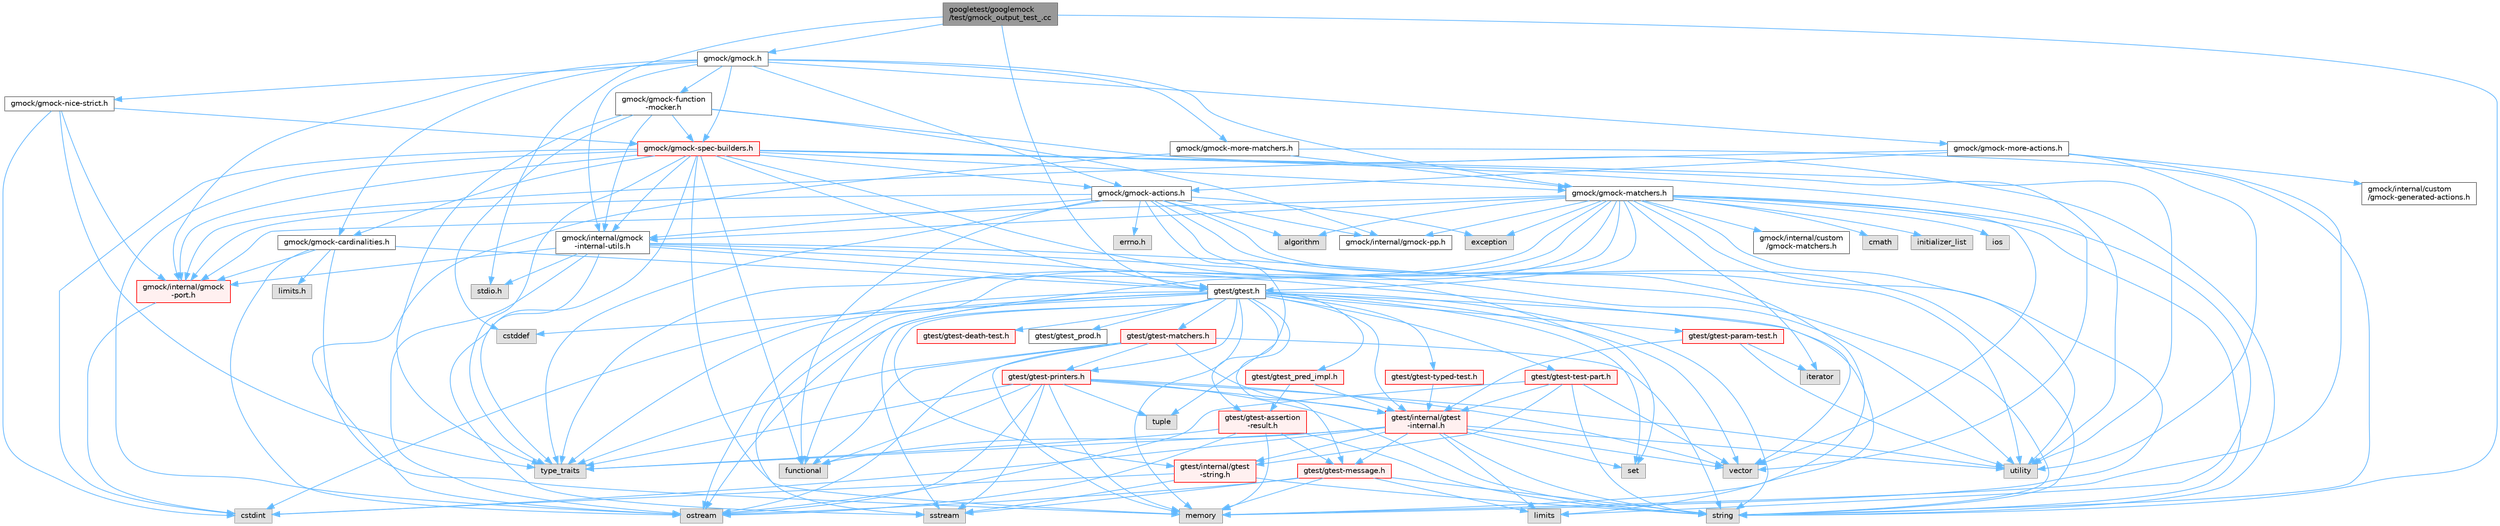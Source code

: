 digraph "googletest/googlemock/test/gmock_output_test_.cc"
{
 // LATEX_PDF_SIZE
  bgcolor="transparent";
  edge [fontname=Helvetica,fontsize=10,labelfontname=Helvetica,labelfontsize=10];
  node [fontname=Helvetica,fontsize=10,shape=box,height=0.2,width=0.4];
  Node1 [id="Node000001",label="googletest/googlemock\l/test/gmock_output_test_.cc",height=0.2,width=0.4,color="gray40", fillcolor="grey60", style="filled", fontcolor="black",tooltip=" "];
  Node1 -> Node2 [id="edge1_Node000001_Node000002",color="steelblue1",style="solid",tooltip=" "];
  Node2 [id="Node000002",label="stdio.h",height=0.2,width=0.4,color="grey60", fillcolor="#E0E0E0", style="filled",tooltip=" "];
  Node1 -> Node3 [id="edge2_Node000001_Node000003",color="steelblue1",style="solid",tooltip=" "];
  Node3 [id="Node000003",label="string",height=0.2,width=0.4,color="grey60", fillcolor="#E0E0E0", style="filled",tooltip=" "];
  Node1 -> Node4 [id="edge3_Node000001_Node000004",color="steelblue1",style="solid",tooltip=" "];
  Node4 [id="Node000004",label="gmock/gmock.h",height=0.2,width=0.4,color="grey40", fillcolor="white", style="filled",URL="$gmock_8h.html",tooltip=" "];
  Node4 -> Node5 [id="edge4_Node000004_Node000005",color="steelblue1",style="solid",tooltip=" "];
  Node5 [id="Node000005",label="gmock/gmock-actions.h",height=0.2,width=0.4,color="grey40", fillcolor="white", style="filled",URL="$gmock-actions_8h.html",tooltip=" "];
  Node5 -> Node6 [id="edge5_Node000005_Node000006",color="steelblue1",style="solid",tooltip=" "];
  Node6 [id="Node000006",label="errno.h",height=0.2,width=0.4,color="grey60", fillcolor="#E0E0E0", style="filled",tooltip=" "];
  Node5 -> Node7 [id="edge6_Node000005_Node000007",color="steelblue1",style="solid",tooltip=" "];
  Node7 [id="Node000007",label="algorithm",height=0.2,width=0.4,color="grey60", fillcolor="#E0E0E0", style="filled",tooltip=" "];
  Node5 -> Node8 [id="edge7_Node000005_Node000008",color="steelblue1",style="solid",tooltip=" "];
  Node8 [id="Node000008",label="exception",height=0.2,width=0.4,color="grey60", fillcolor="#E0E0E0", style="filled",tooltip=" "];
  Node5 -> Node9 [id="edge8_Node000005_Node000009",color="steelblue1",style="solid",tooltip=" "];
  Node9 [id="Node000009",label="functional",height=0.2,width=0.4,color="grey60", fillcolor="#E0E0E0", style="filled",tooltip=" "];
  Node5 -> Node10 [id="edge9_Node000005_Node000010",color="steelblue1",style="solid",tooltip=" "];
  Node10 [id="Node000010",label="memory",height=0.2,width=0.4,color="grey60", fillcolor="#E0E0E0", style="filled",tooltip=" "];
  Node5 -> Node3 [id="edge10_Node000005_Node000003",color="steelblue1",style="solid",tooltip=" "];
  Node5 -> Node11 [id="edge11_Node000005_Node000011",color="steelblue1",style="solid",tooltip=" "];
  Node11 [id="Node000011",label="tuple",height=0.2,width=0.4,color="grey60", fillcolor="#E0E0E0", style="filled",tooltip=" "];
  Node5 -> Node12 [id="edge12_Node000005_Node000012",color="steelblue1",style="solid",tooltip=" "];
  Node12 [id="Node000012",label="type_traits",height=0.2,width=0.4,color="grey60", fillcolor="#E0E0E0", style="filled",tooltip=" "];
  Node5 -> Node13 [id="edge13_Node000005_Node000013",color="steelblue1",style="solid",tooltip=" "];
  Node13 [id="Node000013",label="utility",height=0.2,width=0.4,color="grey60", fillcolor="#E0E0E0", style="filled",tooltip=" "];
  Node5 -> Node14 [id="edge14_Node000005_Node000014",color="steelblue1",style="solid",tooltip=" "];
  Node14 [id="Node000014",label="gmock/internal/gmock\l-internal-utils.h",height=0.2,width=0.4,color="grey40", fillcolor="white", style="filled",URL="$gmock-internal-utils_8h.html",tooltip=" "];
  Node14 -> Node2 [id="edge15_Node000014_Node000002",color="steelblue1",style="solid",tooltip=" "];
  Node14 -> Node15 [id="edge16_Node000014_Node000015",color="steelblue1",style="solid",tooltip=" "];
  Node15 [id="Node000015",label="ostream",height=0.2,width=0.4,color="grey60", fillcolor="#E0E0E0", style="filled",tooltip=" "];
  Node14 -> Node3 [id="edge17_Node000014_Node000003",color="steelblue1",style="solid",tooltip=" "];
  Node14 -> Node12 [id="edge18_Node000014_Node000012",color="steelblue1",style="solid",tooltip=" "];
  Node14 -> Node13 [id="edge19_Node000014_Node000013",color="steelblue1",style="solid",tooltip=" "];
  Node14 -> Node16 [id="edge20_Node000014_Node000016",color="steelblue1",style="solid",tooltip=" "];
  Node16 [id="Node000016",label="vector",height=0.2,width=0.4,color="grey60", fillcolor="#E0E0E0", style="filled",tooltip=" "];
  Node14 -> Node17 [id="edge21_Node000014_Node000017",color="steelblue1",style="solid",tooltip=" "];
  Node17 [id="Node000017",label="gmock/internal/gmock\l-port.h",height=0.2,width=0.4,color="red", fillcolor="#FFF0F0", style="filled",URL="$gmock-port_8h.html",tooltip=" "];
  Node17 -> Node20 [id="edge22_Node000017_Node000020",color="steelblue1",style="solid",tooltip=" "];
  Node20 [id="Node000020",label="cstdint",height=0.2,width=0.4,color="grey60", fillcolor="#E0E0E0", style="filled",tooltip=" "];
  Node14 -> Node48 [id="edge23_Node000014_Node000048",color="steelblue1",style="solid",tooltip=" "];
  Node48 [id="Node000048",label="gtest/gtest.h",height=0.2,width=0.4,color="grey40", fillcolor="white", style="filled",URL="$gtest_8h.html",tooltip=" "];
  Node48 -> Node29 [id="edge24_Node000048_Node000029",color="steelblue1",style="solid",tooltip=" "];
  Node29 [id="Node000029",label="cstddef",height=0.2,width=0.4,color="grey60", fillcolor="#E0E0E0", style="filled",tooltip=" "];
  Node48 -> Node20 [id="edge25_Node000048_Node000020",color="steelblue1",style="solid",tooltip=" "];
  Node48 -> Node33 [id="edge26_Node000048_Node000033",color="steelblue1",style="solid",tooltip=" "];
  Node33 [id="Node000033",label="limits",height=0.2,width=0.4,color="grey60", fillcolor="#E0E0E0", style="filled",tooltip=" "];
  Node48 -> Node10 [id="edge27_Node000048_Node000010",color="steelblue1",style="solid",tooltip=" "];
  Node48 -> Node15 [id="edge28_Node000048_Node000015",color="steelblue1",style="solid",tooltip=" "];
  Node48 -> Node32 [id="edge29_Node000048_Node000032",color="steelblue1",style="solid",tooltip=" "];
  Node32 [id="Node000032",label="set",height=0.2,width=0.4,color="grey60", fillcolor="#E0E0E0", style="filled",tooltip=" "];
  Node48 -> Node49 [id="edge30_Node000048_Node000049",color="steelblue1",style="solid",tooltip=" "];
  Node49 [id="Node000049",label="sstream",height=0.2,width=0.4,color="grey60", fillcolor="#E0E0E0", style="filled",tooltip=" "];
  Node48 -> Node3 [id="edge31_Node000048_Node000003",color="steelblue1",style="solid",tooltip=" "];
  Node48 -> Node12 [id="edge32_Node000048_Node000012",color="steelblue1",style="solid",tooltip=" "];
  Node48 -> Node16 [id="edge33_Node000048_Node000016",color="steelblue1",style="solid",tooltip=" "];
  Node48 -> Node50 [id="edge34_Node000048_Node000050",color="steelblue1",style="solid",tooltip=" "];
  Node50 [id="Node000050",label="gtest/gtest-assertion\l-result.h",height=0.2,width=0.4,color="red", fillcolor="#FFF0F0", style="filled",URL="$gtest-assertion-result_8h.html",tooltip=" "];
  Node50 -> Node10 [id="edge35_Node000050_Node000010",color="steelblue1",style="solid",tooltip=" "];
  Node50 -> Node15 [id="edge36_Node000050_Node000015",color="steelblue1",style="solid",tooltip=" "];
  Node50 -> Node3 [id="edge37_Node000050_Node000003",color="steelblue1",style="solid",tooltip=" "];
  Node50 -> Node12 [id="edge38_Node000050_Node000012",color="steelblue1",style="solid",tooltip=" "];
  Node50 -> Node51 [id="edge39_Node000050_Node000051",color="steelblue1",style="solid",tooltip=" "];
  Node51 [id="Node000051",label="gtest/gtest-message.h",height=0.2,width=0.4,color="red", fillcolor="#FFF0F0", style="filled",URL="$gtest-message_8h.html",tooltip=" "];
  Node51 -> Node33 [id="edge40_Node000051_Node000033",color="steelblue1",style="solid",tooltip=" "];
  Node51 -> Node10 [id="edge41_Node000051_Node000010",color="steelblue1",style="solid",tooltip=" "];
  Node51 -> Node15 [id="edge42_Node000051_Node000015",color="steelblue1",style="solid",tooltip=" "];
  Node51 -> Node49 [id="edge43_Node000051_Node000049",color="steelblue1",style="solid",tooltip=" "];
  Node51 -> Node3 [id="edge44_Node000051_Node000003",color="steelblue1",style="solid",tooltip=" "];
  Node48 -> Node52 [id="edge45_Node000048_Node000052",color="steelblue1",style="solid",tooltip=" "];
  Node52 [id="Node000052",label="gtest/gtest-death-test.h",height=0.2,width=0.4,color="red", fillcolor="#FFF0F0", style="filled",URL="$gtest-death-test_8h.html",tooltip=" "];
  Node48 -> Node54 [id="edge46_Node000048_Node000054",color="steelblue1",style="solid",tooltip=" "];
  Node54 [id="Node000054",label="gtest/gtest-matchers.h",height=0.2,width=0.4,color="red", fillcolor="#FFF0F0", style="filled",URL="$gtest-matchers_8h.html",tooltip=" "];
  Node54 -> Node9 [id="edge47_Node000054_Node000009",color="steelblue1",style="solid",tooltip=" "];
  Node54 -> Node10 [id="edge48_Node000054_Node000010",color="steelblue1",style="solid",tooltip=" "];
  Node54 -> Node15 [id="edge49_Node000054_Node000015",color="steelblue1",style="solid",tooltip=" "];
  Node54 -> Node3 [id="edge50_Node000054_Node000003",color="steelblue1",style="solid",tooltip=" "];
  Node54 -> Node12 [id="edge51_Node000054_Node000012",color="steelblue1",style="solid",tooltip=" "];
  Node54 -> Node56 [id="edge52_Node000054_Node000056",color="steelblue1",style="solid",tooltip=" "];
  Node56 [id="Node000056",label="gtest/gtest-printers.h",height=0.2,width=0.4,color="red", fillcolor="#FFF0F0", style="filled",URL="$gtest-printers_8h.html",tooltip=" "];
  Node56 -> Node9 [id="edge53_Node000056_Node000009",color="steelblue1",style="solid",tooltip=" "];
  Node56 -> Node10 [id="edge54_Node000056_Node000010",color="steelblue1",style="solid",tooltip=" "];
  Node56 -> Node15 [id="edge55_Node000056_Node000015",color="steelblue1",style="solid",tooltip=" "];
  Node56 -> Node49 [id="edge56_Node000056_Node000049",color="steelblue1",style="solid",tooltip=" "];
  Node56 -> Node3 [id="edge57_Node000056_Node000003",color="steelblue1",style="solid",tooltip=" "];
  Node56 -> Node11 [id="edge58_Node000056_Node000011",color="steelblue1",style="solid",tooltip=" "];
  Node56 -> Node12 [id="edge59_Node000056_Node000012",color="steelblue1",style="solid",tooltip=" "];
  Node56 -> Node13 [id="edge60_Node000056_Node000013",color="steelblue1",style="solid",tooltip=" "];
  Node56 -> Node16 [id="edge61_Node000056_Node000016",color="steelblue1",style="solid",tooltip=" "];
  Node56 -> Node57 [id="edge62_Node000056_Node000057",color="steelblue1",style="solid",tooltip=" "];
  Node57 [id="Node000057",label="gtest/internal/gtest\l-internal.h",height=0.2,width=0.4,color="red", fillcolor="#FFF0F0", style="filled",URL="$gtest-internal_8h.html",tooltip=" "];
  Node57 -> Node20 [id="edge63_Node000057_Node000020",color="steelblue1",style="solid",tooltip=" "];
  Node57 -> Node9 [id="edge64_Node000057_Node000009",color="steelblue1",style="solid",tooltip=" "];
  Node57 -> Node33 [id="edge65_Node000057_Node000033",color="steelblue1",style="solid",tooltip=" "];
  Node57 -> Node32 [id="edge66_Node000057_Node000032",color="steelblue1",style="solid",tooltip=" "];
  Node57 -> Node3 [id="edge67_Node000057_Node000003",color="steelblue1",style="solid",tooltip=" "];
  Node57 -> Node12 [id="edge68_Node000057_Node000012",color="steelblue1",style="solid",tooltip=" "];
  Node57 -> Node13 [id="edge69_Node000057_Node000013",color="steelblue1",style="solid",tooltip=" "];
  Node57 -> Node16 [id="edge70_Node000057_Node000016",color="steelblue1",style="solid",tooltip=" "];
  Node57 -> Node51 [id="edge71_Node000057_Node000051",color="steelblue1",style="solid",tooltip=" "];
  Node57 -> Node61 [id="edge72_Node000057_Node000061",color="steelblue1",style="solid",tooltip=" "];
  Node61 [id="Node000061",label="gtest/internal/gtest\l-string.h",height=0.2,width=0.4,color="red", fillcolor="#FFF0F0", style="filled",URL="$gtest-string_8h.html",tooltip=" "];
  Node61 -> Node20 [id="edge73_Node000061_Node000020",color="steelblue1",style="solid",tooltip=" "];
  Node61 -> Node49 [id="edge74_Node000061_Node000049",color="steelblue1",style="solid",tooltip=" "];
  Node61 -> Node3 [id="edge75_Node000061_Node000003",color="steelblue1",style="solid",tooltip=" "];
  Node54 -> Node57 [id="edge76_Node000054_Node000057",color="steelblue1",style="solid",tooltip=" "];
  Node48 -> Node51 [id="edge77_Node000048_Node000051",color="steelblue1",style="solid",tooltip=" "];
  Node48 -> Node64 [id="edge78_Node000048_Node000064",color="steelblue1",style="solid",tooltip=" "];
  Node64 [id="Node000064",label="gtest/gtest-param-test.h",height=0.2,width=0.4,color="red", fillcolor="#FFF0F0", style="filled",URL="$gtest-param-test_8h.html",tooltip=" "];
  Node64 -> Node34 [id="edge79_Node000064_Node000034",color="steelblue1",style="solid",tooltip=" "];
  Node34 [id="Node000034",label="iterator",height=0.2,width=0.4,color="grey60", fillcolor="#E0E0E0", style="filled",tooltip=" "];
  Node64 -> Node13 [id="edge80_Node000064_Node000013",color="steelblue1",style="solid",tooltip=" "];
  Node64 -> Node57 [id="edge81_Node000064_Node000057",color="steelblue1",style="solid",tooltip=" "];
  Node48 -> Node56 [id="edge82_Node000048_Node000056",color="steelblue1",style="solid",tooltip=" "];
  Node48 -> Node68 [id="edge83_Node000048_Node000068",color="steelblue1",style="solid",tooltip=" "];
  Node68 [id="Node000068",label="gtest/gtest-test-part.h",height=0.2,width=0.4,color="red", fillcolor="#FFF0F0", style="filled",URL="$gtest-test-part_8h.html",tooltip=" "];
  Node68 -> Node15 [id="edge84_Node000068_Node000015",color="steelblue1",style="solid",tooltip=" "];
  Node68 -> Node3 [id="edge85_Node000068_Node000003",color="steelblue1",style="solid",tooltip=" "];
  Node68 -> Node16 [id="edge86_Node000068_Node000016",color="steelblue1",style="solid",tooltip=" "];
  Node68 -> Node57 [id="edge87_Node000068_Node000057",color="steelblue1",style="solid",tooltip=" "];
  Node68 -> Node61 [id="edge88_Node000068_Node000061",color="steelblue1",style="solid",tooltip=" "];
  Node48 -> Node70 [id="edge89_Node000048_Node000070",color="steelblue1",style="solid",tooltip=" "];
  Node70 [id="Node000070",label="gtest/gtest-typed-test.h",height=0.2,width=0.4,color="red", fillcolor="#FFF0F0", style="filled",URL="$gtest-typed-test_8h.html",tooltip=" "];
  Node70 -> Node57 [id="edge90_Node000070_Node000057",color="steelblue1",style="solid",tooltip=" "];
  Node48 -> Node71 [id="edge91_Node000048_Node000071",color="steelblue1",style="solid",tooltip=" "];
  Node71 [id="Node000071",label="gtest/gtest_pred_impl.h",height=0.2,width=0.4,color="red", fillcolor="#FFF0F0", style="filled",URL="$gtest__pred__impl_8h.html",tooltip=" "];
  Node71 -> Node50 [id="edge92_Node000071_Node000050",color="steelblue1",style="solid",tooltip=" "];
  Node71 -> Node57 [id="edge93_Node000071_Node000057",color="steelblue1",style="solid",tooltip=" "];
  Node48 -> Node72 [id="edge94_Node000048_Node000072",color="steelblue1",style="solid",tooltip=" "];
  Node72 [id="Node000072",label="gtest/gtest_prod.h",height=0.2,width=0.4,color="grey40", fillcolor="white", style="filled",URL="$gtest__prod_8h.html",tooltip=" "];
  Node48 -> Node57 [id="edge95_Node000048_Node000057",color="steelblue1",style="solid",tooltip=" "];
  Node48 -> Node61 [id="edge96_Node000048_Node000061",color="steelblue1",style="solid",tooltip=" "];
  Node5 -> Node17 [id="edge97_Node000005_Node000017",color="steelblue1",style="solid",tooltip=" "];
  Node5 -> Node73 [id="edge98_Node000005_Node000073",color="steelblue1",style="solid",tooltip=" "];
  Node73 [id="Node000073",label="gmock/internal/gmock-pp.h",height=0.2,width=0.4,color="grey40", fillcolor="white", style="filled",URL="$gmock-pp_8h.html",tooltip=" "];
  Node4 -> Node74 [id="edge99_Node000004_Node000074",color="steelblue1",style="solid",tooltip=" "];
  Node74 [id="Node000074",label="gmock/gmock-cardinalities.h",height=0.2,width=0.4,color="grey40", fillcolor="white", style="filled",URL="$gmock-cardinalities_8h.html",tooltip=" "];
  Node74 -> Node75 [id="edge100_Node000074_Node000075",color="steelblue1",style="solid",tooltip=" "];
  Node75 [id="Node000075",label="limits.h",height=0.2,width=0.4,color="grey60", fillcolor="#E0E0E0", style="filled",tooltip=" "];
  Node74 -> Node10 [id="edge101_Node000074_Node000010",color="steelblue1",style="solid",tooltip=" "];
  Node74 -> Node15 [id="edge102_Node000074_Node000015",color="steelblue1",style="solid",tooltip=" "];
  Node74 -> Node17 [id="edge103_Node000074_Node000017",color="steelblue1",style="solid",tooltip=" "];
  Node74 -> Node48 [id="edge104_Node000074_Node000048",color="steelblue1",style="solid",tooltip=" "];
  Node4 -> Node76 [id="edge105_Node000004_Node000076",color="steelblue1",style="solid",tooltip=" "];
  Node76 [id="Node000076",label="gmock/gmock-function\l-mocker.h",height=0.2,width=0.4,color="grey40", fillcolor="white", style="filled",URL="$gmock-function-mocker_8h.html",tooltip=" "];
  Node76 -> Node29 [id="edge106_Node000076_Node000029",color="steelblue1",style="solid",tooltip=" "];
  Node76 -> Node12 [id="edge107_Node000076_Node000012",color="steelblue1",style="solid",tooltip=" "];
  Node76 -> Node13 [id="edge108_Node000076_Node000013",color="steelblue1",style="solid",tooltip=" "];
  Node76 -> Node77 [id="edge109_Node000076_Node000077",color="steelblue1",style="solid",tooltip=" "];
  Node77 [id="Node000077",label="gmock/gmock-spec-builders.h",height=0.2,width=0.4,color="red", fillcolor="#FFF0F0", style="filled",URL="$gmock-spec-builders_8h.html",tooltip=" "];
  Node77 -> Node20 [id="edge110_Node000077_Node000020",color="steelblue1",style="solid",tooltip=" "];
  Node77 -> Node9 [id="edge111_Node000077_Node000009",color="steelblue1",style="solid",tooltip=" "];
  Node77 -> Node10 [id="edge112_Node000077_Node000010",color="steelblue1",style="solid",tooltip=" "];
  Node77 -> Node15 [id="edge113_Node000077_Node000015",color="steelblue1",style="solid",tooltip=" "];
  Node77 -> Node32 [id="edge114_Node000077_Node000032",color="steelblue1",style="solid",tooltip=" "];
  Node77 -> Node49 [id="edge115_Node000077_Node000049",color="steelblue1",style="solid",tooltip=" "];
  Node77 -> Node3 [id="edge116_Node000077_Node000003",color="steelblue1",style="solid",tooltip=" "];
  Node77 -> Node12 [id="edge117_Node000077_Node000012",color="steelblue1",style="solid",tooltip=" "];
  Node77 -> Node13 [id="edge118_Node000077_Node000013",color="steelblue1",style="solid",tooltip=" "];
  Node77 -> Node16 [id="edge119_Node000077_Node000016",color="steelblue1",style="solid",tooltip=" "];
  Node77 -> Node5 [id="edge120_Node000077_Node000005",color="steelblue1",style="solid",tooltip=" "];
  Node77 -> Node74 [id="edge121_Node000077_Node000074",color="steelblue1",style="solid",tooltip=" "];
  Node77 -> Node78 [id="edge122_Node000077_Node000078",color="steelblue1",style="solid",tooltip=" "];
  Node78 [id="Node000078",label="gmock/gmock-matchers.h",height=0.2,width=0.4,color="grey40", fillcolor="white", style="filled",URL="$gmock-matchers_8h.html",tooltip=" "];
  Node78 -> Node7 [id="edge123_Node000078_Node000007",color="steelblue1",style="solid",tooltip=" "];
  Node78 -> Node79 [id="edge124_Node000078_Node000079",color="steelblue1",style="solid",tooltip=" "];
  Node79 [id="Node000079",label="cmath",height=0.2,width=0.4,color="grey60", fillcolor="#E0E0E0", style="filled",tooltip=" "];
  Node78 -> Node8 [id="edge125_Node000078_Node000008",color="steelblue1",style="solid",tooltip=" "];
  Node78 -> Node9 [id="edge126_Node000078_Node000009",color="steelblue1",style="solid",tooltip=" "];
  Node78 -> Node80 [id="edge127_Node000078_Node000080",color="steelblue1",style="solid",tooltip=" "];
  Node80 [id="Node000080",label="initializer_list",height=0.2,width=0.4,color="grey60", fillcolor="#E0E0E0", style="filled",tooltip=" "];
  Node78 -> Node81 [id="edge128_Node000078_Node000081",color="steelblue1",style="solid",tooltip=" "];
  Node81 [id="Node000081",label="ios",height=0.2,width=0.4,color="grey60", fillcolor="#E0E0E0", style="filled",tooltip=" "];
  Node78 -> Node34 [id="edge129_Node000078_Node000034",color="steelblue1",style="solid",tooltip=" "];
  Node78 -> Node33 [id="edge130_Node000078_Node000033",color="steelblue1",style="solid",tooltip=" "];
  Node78 -> Node10 [id="edge131_Node000078_Node000010",color="steelblue1",style="solid",tooltip=" "];
  Node78 -> Node15 [id="edge132_Node000078_Node000015",color="steelblue1",style="solid",tooltip=" "];
  Node78 -> Node49 [id="edge133_Node000078_Node000049",color="steelblue1",style="solid",tooltip=" "];
  Node78 -> Node3 [id="edge134_Node000078_Node000003",color="steelblue1",style="solid",tooltip=" "];
  Node78 -> Node12 [id="edge135_Node000078_Node000012",color="steelblue1",style="solid",tooltip=" "];
  Node78 -> Node13 [id="edge136_Node000078_Node000013",color="steelblue1",style="solid",tooltip=" "];
  Node78 -> Node16 [id="edge137_Node000078_Node000016",color="steelblue1",style="solid",tooltip=" "];
  Node78 -> Node14 [id="edge138_Node000078_Node000014",color="steelblue1",style="solid",tooltip=" "];
  Node78 -> Node17 [id="edge139_Node000078_Node000017",color="steelblue1",style="solid",tooltip=" "];
  Node78 -> Node73 [id="edge140_Node000078_Node000073",color="steelblue1",style="solid",tooltip=" "];
  Node78 -> Node48 [id="edge141_Node000078_Node000048",color="steelblue1",style="solid",tooltip=" "];
  Node78 -> Node82 [id="edge142_Node000078_Node000082",color="steelblue1",style="solid",tooltip=" "];
  Node82 [id="Node000082",label="gmock/internal/custom\l/gmock-matchers.h",height=0.2,width=0.4,color="grey40", fillcolor="white", style="filled",URL="$internal_2custom_2gmock-matchers_8h.html",tooltip=" "];
  Node77 -> Node14 [id="edge143_Node000077_Node000014",color="steelblue1",style="solid",tooltip=" "];
  Node77 -> Node17 [id="edge144_Node000077_Node000017",color="steelblue1",style="solid",tooltip=" "];
  Node77 -> Node48 [id="edge145_Node000077_Node000048",color="steelblue1",style="solid",tooltip=" "];
  Node76 -> Node14 [id="edge146_Node000076_Node000014",color="steelblue1",style="solid",tooltip=" "];
  Node76 -> Node73 [id="edge147_Node000076_Node000073",color="steelblue1",style="solid",tooltip=" "];
  Node4 -> Node78 [id="edge148_Node000004_Node000078",color="steelblue1",style="solid",tooltip=" "];
  Node4 -> Node83 [id="edge149_Node000004_Node000083",color="steelblue1",style="solid",tooltip=" "];
  Node83 [id="Node000083",label="gmock/gmock-more-actions.h",height=0.2,width=0.4,color="grey40", fillcolor="white", style="filled",URL="$gmock-more-actions_8h.html",tooltip=" "];
  Node83 -> Node10 [id="edge150_Node000083_Node000010",color="steelblue1",style="solid",tooltip=" "];
  Node83 -> Node13 [id="edge151_Node000083_Node000013",color="steelblue1",style="solid",tooltip=" "];
  Node83 -> Node5 [id="edge152_Node000083_Node000005",color="steelblue1",style="solid",tooltip=" "];
  Node83 -> Node17 [id="edge153_Node000083_Node000017",color="steelblue1",style="solid",tooltip=" "];
  Node83 -> Node84 [id="edge154_Node000083_Node000084",color="steelblue1",style="solid",tooltip=" "];
  Node84 [id="Node000084",label="gmock/internal/custom\l/gmock-generated-actions.h",height=0.2,width=0.4,color="grey40", fillcolor="white", style="filled",URL="$gmock-generated-actions_8h.html",tooltip=" "];
  Node4 -> Node85 [id="edge155_Node000004_Node000085",color="steelblue1",style="solid",tooltip=" "];
  Node85 [id="Node000085",label="gmock/gmock-more-matchers.h",height=0.2,width=0.4,color="grey40", fillcolor="white", style="filled",URL="$gmock-more-matchers_8h.html",tooltip=" "];
  Node85 -> Node15 [id="edge156_Node000085_Node000015",color="steelblue1",style="solid",tooltip=" "];
  Node85 -> Node3 [id="edge157_Node000085_Node000003",color="steelblue1",style="solid",tooltip=" "];
  Node85 -> Node78 [id="edge158_Node000085_Node000078",color="steelblue1",style="solid",tooltip=" "];
  Node4 -> Node86 [id="edge159_Node000004_Node000086",color="steelblue1",style="solid",tooltip=" "];
  Node86 [id="Node000086",label="gmock/gmock-nice-strict.h",height=0.2,width=0.4,color="grey40", fillcolor="white", style="filled",URL="$gmock-nice-strict_8h.html",tooltip=" "];
  Node86 -> Node20 [id="edge160_Node000086_Node000020",color="steelblue1",style="solid",tooltip=" "];
  Node86 -> Node12 [id="edge161_Node000086_Node000012",color="steelblue1",style="solid",tooltip=" "];
  Node86 -> Node77 [id="edge162_Node000086_Node000077",color="steelblue1",style="solid",tooltip=" "];
  Node86 -> Node17 [id="edge163_Node000086_Node000017",color="steelblue1",style="solid",tooltip=" "];
  Node4 -> Node77 [id="edge164_Node000004_Node000077",color="steelblue1",style="solid",tooltip=" "];
  Node4 -> Node14 [id="edge165_Node000004_Node000014",color="steelblue1",style="solid",tooltip=" "];
  Node4 -> Node17 [id="edge166_Node000004_Node000017",color="steelblue1",style="solid",tooltip=" "];
  Node1 -> Node48 [id="edge167_Node000001_Node000048",color="steelblue1",style="solid",tooltip=" "];
}
